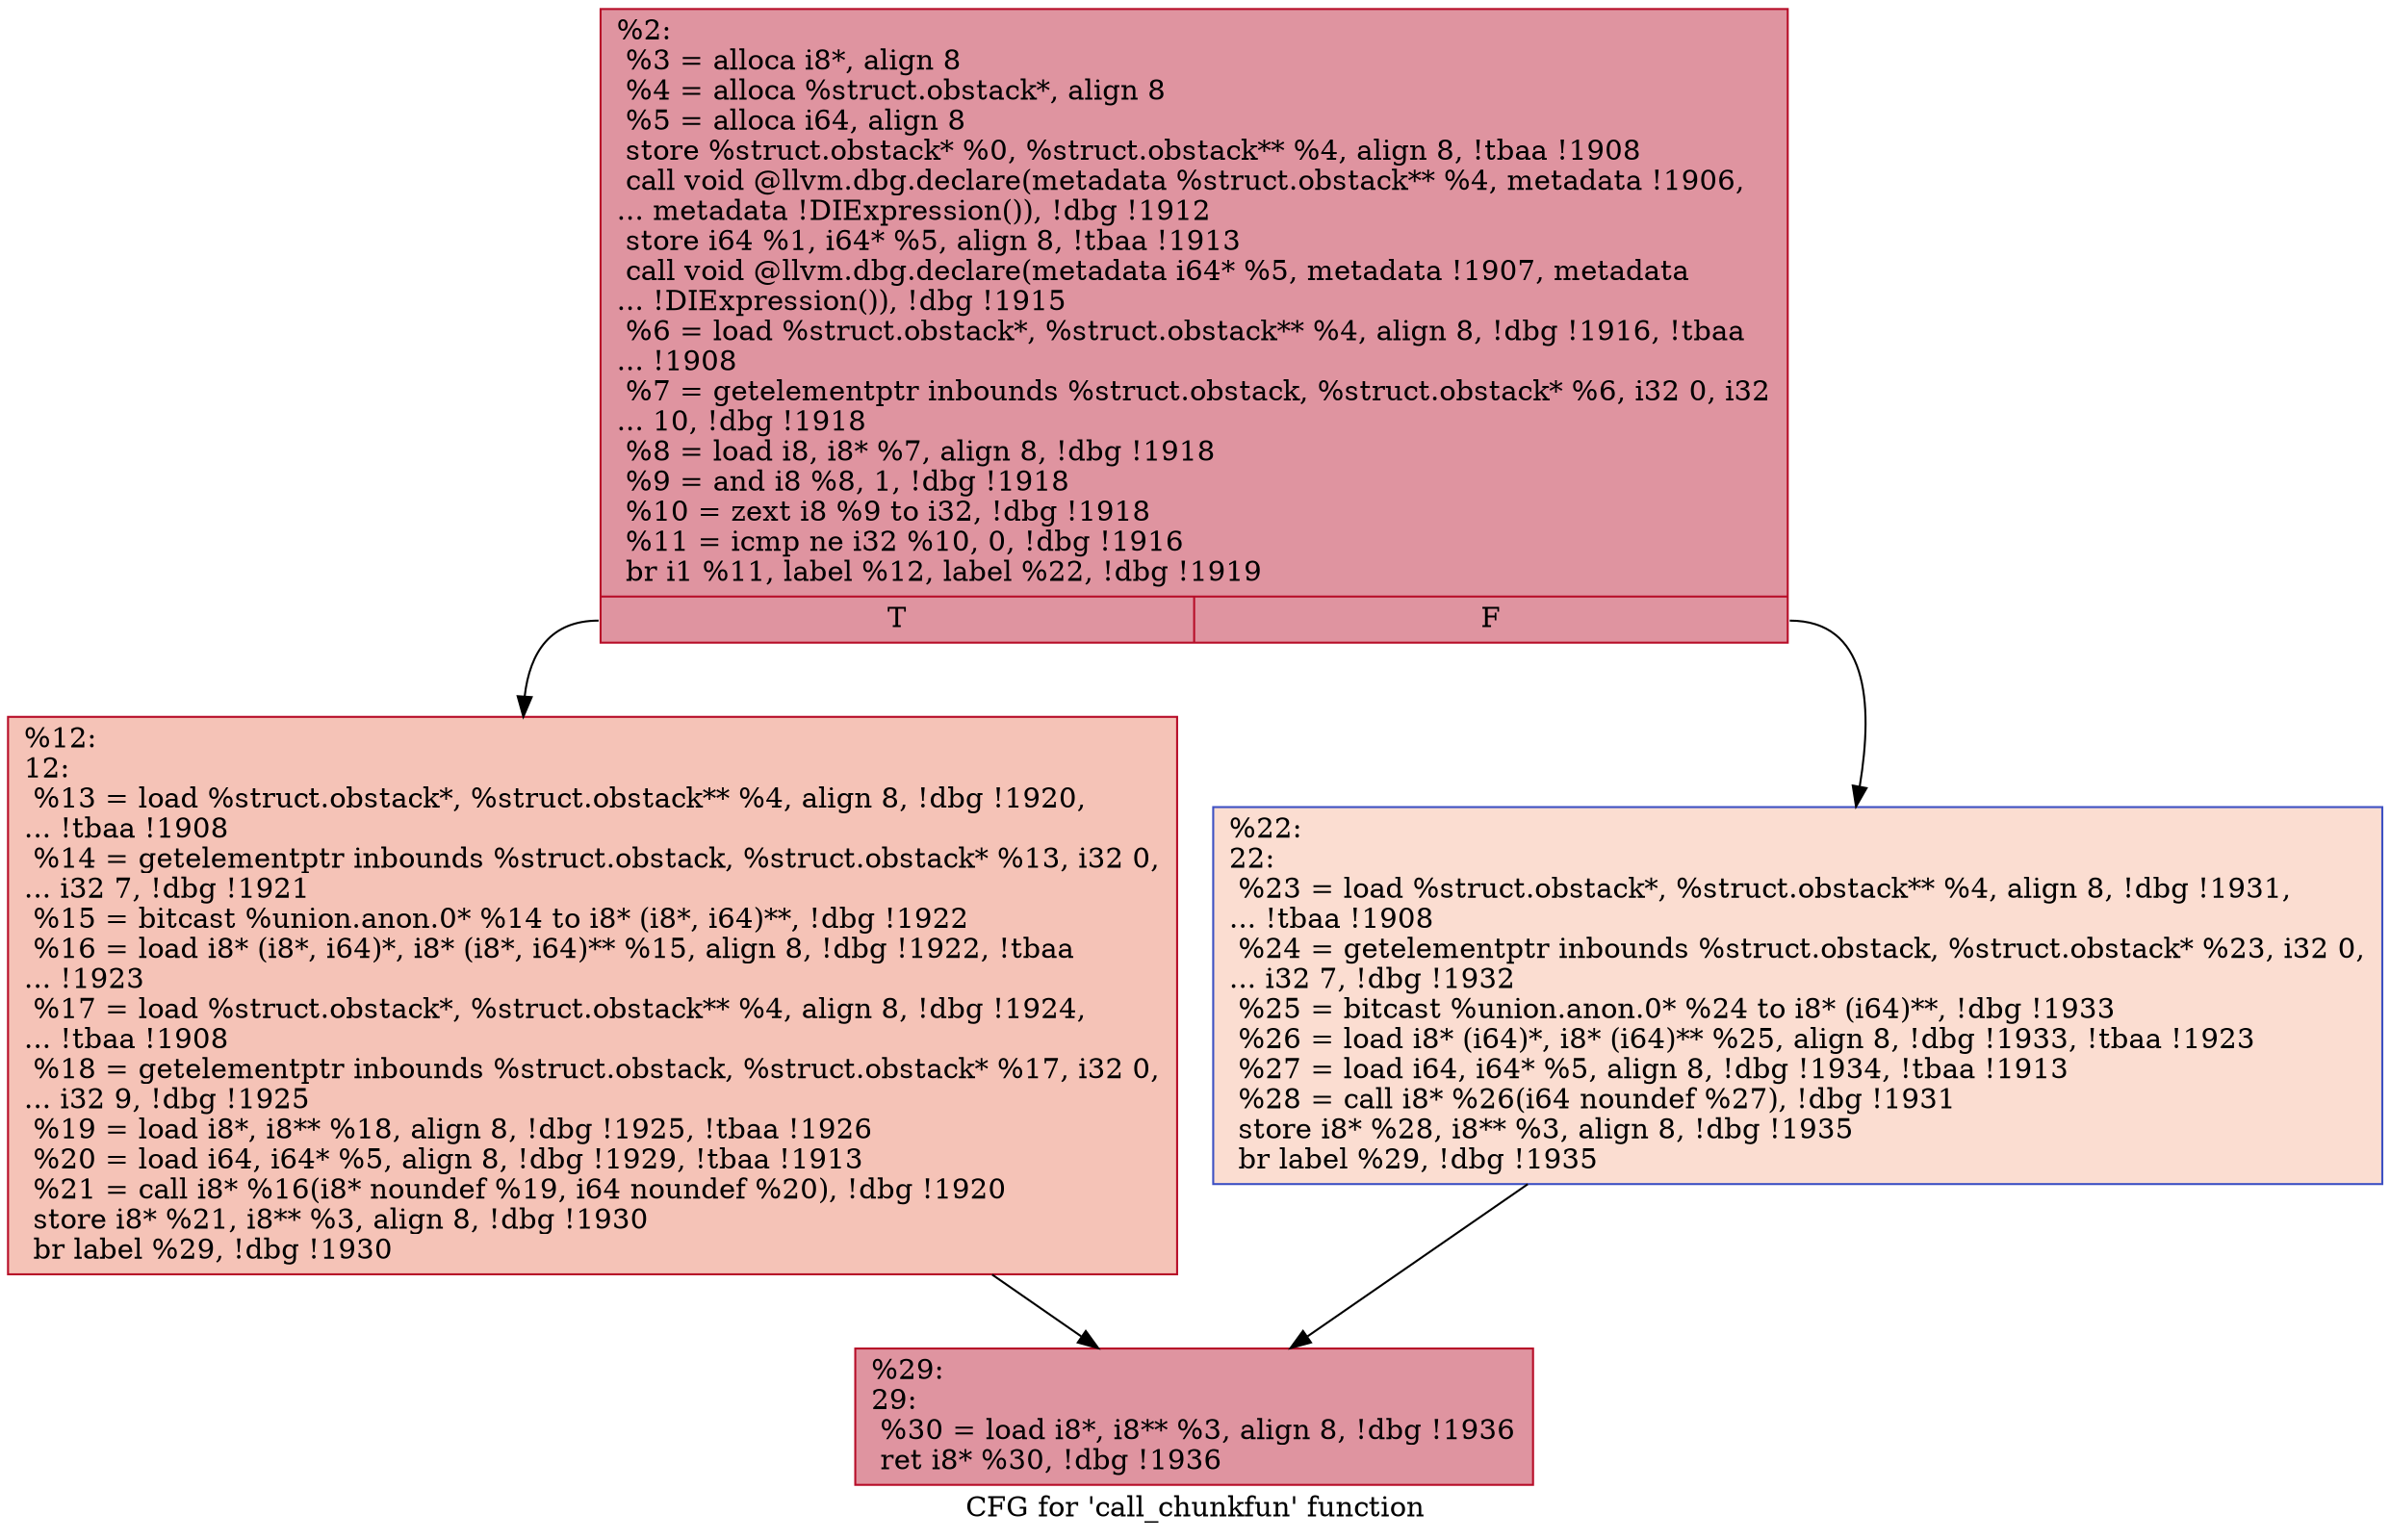 digraph "CFG for 'call_chunkfun' function" {
	label="CFG for 'call_chunkfun' function";

	Node0x245b790 [shape=record,color="#b70d28ff", style=filled, fillcolor="#b70d2870",label="{%2:\l  %3 = alloca i8*, align 8\l  %4 = alloca %struct.obstack*, align 8\l  %5 = alloca i64, align 8\l  store %struct.obstack* %0, %struct.obstack** %4, align 8, !tbaa !1908\l  call void @llvm.dbg.declare(metadata %struct.obstack** %4, metadata !1906,\l... metadata !DIExpression()), !dbg !1912\l  store i64 %1, i64* %5, align 8, !tbaa !1913\l  call void @llvm.dbg.declare(metadata i64* %5, metadata !1907, metadata\l... !DIExpression()), !dbg !1915\l  %6 = load %struct.obstack*, %struct.obstack** %4, align 8, !dbg !1916, !tbaa\l... !1908\l  %7 = getelementptr inbounds %struct.obstack, %struct.obstack* %6, i32 0, i32\l... 10, !dbg !1918\l  %8 = load i8, i8* %7, align 8, !dbg !1918\l  %9 = and i8 %8, 1, !dbg !1918\l  %10 = zext i8 %9 to i32, !dbg !1918\l  %11 = icmp ne i32 %10, 0, !dbg !1916\l  br i1 %11, label %12, label %22, !dbg !1919\l|{<s0>T|<s1>F}}"];
	Node0x245b790:s0 -> Node0x245b810;
	Node0x245b790:s1 -> Node0x245b860;
	Node0x245b810 [shape=record,color="#b70d28ff", style=filled, fillcolor="#e8765c70",label="{%12:\l12:                                               \l  %13 = load %struct.obstack*, %struct.obstack** %4, align 8, !dbg !1920,\l... !tbaa !1908\l  %14 = getelementptr inbounds %struct.obstack, %struct.obstack* %13, i32 0,\l... i32 7, !dbg !1921\l  %15 = bitcast %union.anon.0* %14 to i8* (i8*, i64)**, !dbg !1922\l  %16 = load i8* (i8*, i64)*, i8* (i8*, i64)** %15, align 8, !dbg !1922, !tbaa\l... !1923\l  %17 = load %struct.obstack*, %struct.obstack** %4, align 8, !dbg !1924,\l... !tbaa !1908\l  %18 = getelementptr inbounds %struct.obstack, %struct.obstack* %17, i32 0,\l... i32 9, !dbg !1925\l  %19 = load i8*, i8** %18, align 8, !dbg !1925, !tbaa !1926\l  %20 = load i64, i64* %5, align 8, !dbg !1929, !tbaa !1913\l  %21 = call i8* %16(i8* noundef %19, i64 noundef %20), !dbg !1920\l  store i8* %21, i8** %3, align 8, !dbg !1930\l  br label %29, !dbg !1930\l}"];
	Node0x245b810 -> Node0x245b8b0;
	Node0x245b860 [shape=record,color="#3d50c3ff", style=filled, fillcolor="#f7b39670",label="{%22:\l22:                                               \l  %23 = load %struct.obstack*, %struct.obstack** %4, align 8, !dbg !1931,\l... !tbaa !1908\l  %24 = getelementptr inbounds %struct.obstack, %struct.obstack* %23, i32 0,\l... i32 7, !dbg !1932\l  %25 = bitcast %union.anon.0* %24 to i8* (i64)**, !dbg !1933\l  %26 = load i8* (i64)*, i8* (i64)** %25, align 8, !dbg !1933, !tbaa !1923\l  %27 = load i64, i64* %5, align 8, !dbg !1934, !tbaa !1913\l  %28 = call i8* %26(i64 noundef %27), !dbg !1931\l  store i8* %28, i8** %3, align 8, !dbg !1935\l  br label %29, !dbg !1935\l}"];
	Node0x245b860 -> Node0x245b8b0;
	Node0x245b8b0 [shape=record,color="#b70d28ff", style=filled, fillcolor="#b70d2870",label="{%29:\l29:                                               \l  %30 = load i8*, i8** %3, align 8, !dbg !1936\l  ret i8* %30, !dbg !1936\l}"];
}
